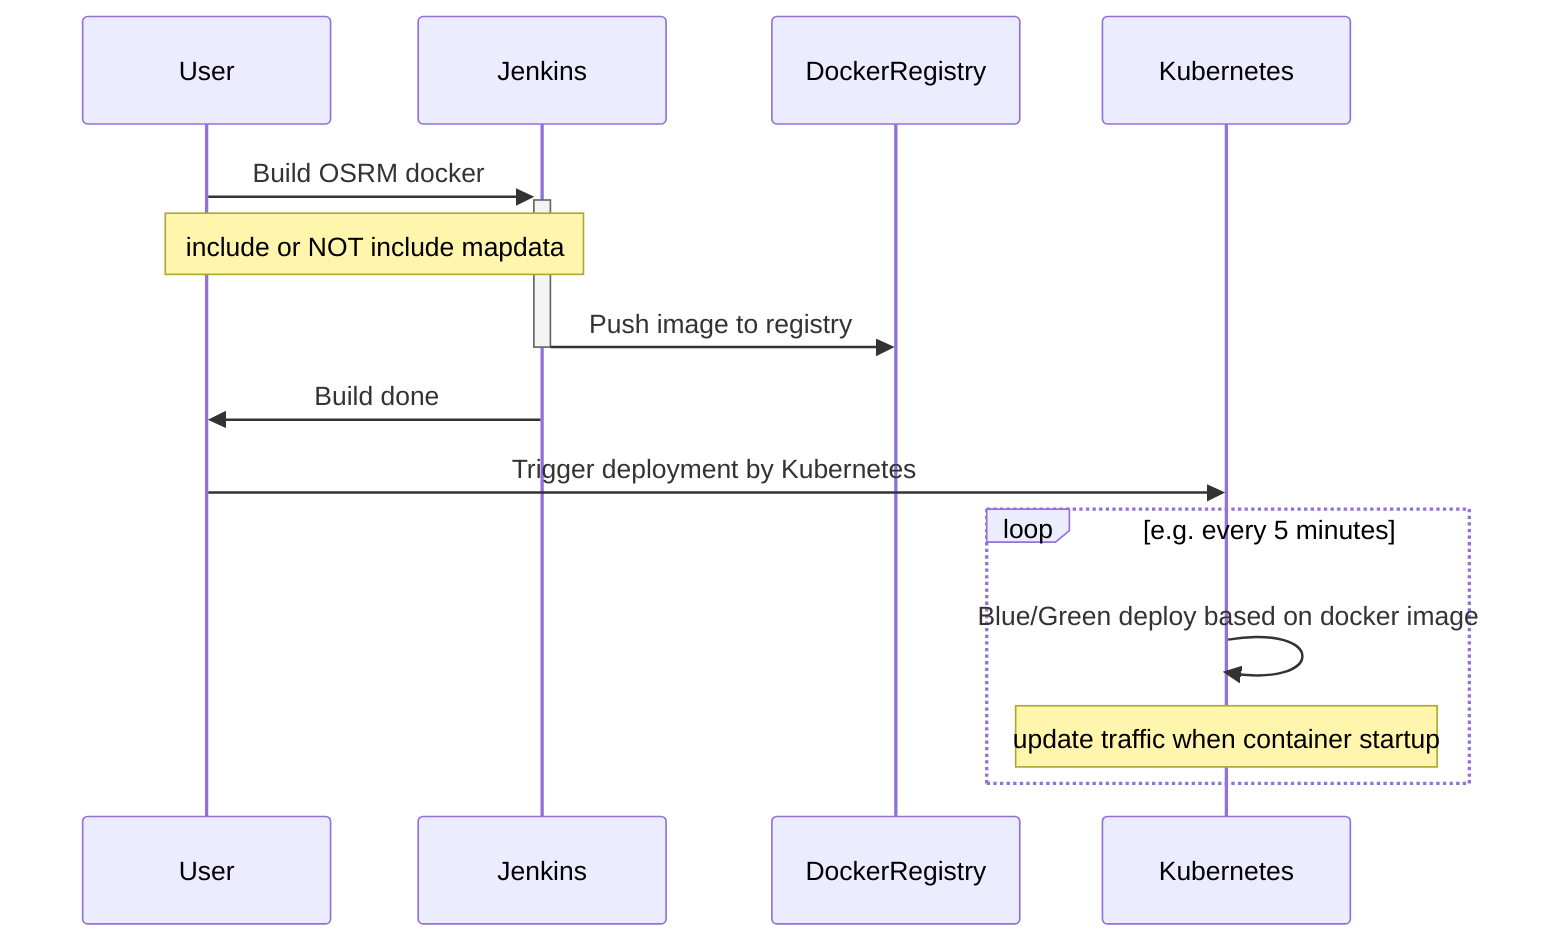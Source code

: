 sequenceDiagram
    participant U as User
    participant J as Jenkins
    participant D as DockerRegistry
    participant K as Kubernetes

    U ->>+ J: Build OSRM docker 
    Note over U,J: include or NOT include mapdata
    J ->>- D: Push image to registry
    J ->> U: Build done

    U ->> K: Trigger deployment by Kubernetes
    Loop e.g. every 5 minutes
    K ->> K: Blue/Green deploy based on docker image
    note over K: update traffic when container startup
    end